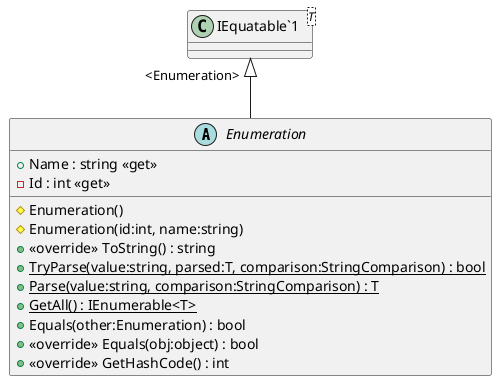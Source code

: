 @startuml
abstract class Enumeration {
    # Enumeration()
    # Enumeration(id:int, name:string)
    + Name : string <<get>>
    - Id : int <<get>>
    + <<override>> ToString() : string
    + {static} TryParse(value:string, parsed:T, comparison:StringComparison) : bool
    + {static} Parse(value:string, comparison:StringComparison) : T
    + {static} GetAll() : IEnumerable<T>
    + Equals(other:Enumeration) : bool
    + <<override>> Equals(obj:object) : bool
    + <<override>> GetHashCode() : int
}
class "IEquatable`1"<T> {
}
"IEquatable`1" "<Enumeration>" <|-- Enumeration
@enduml
